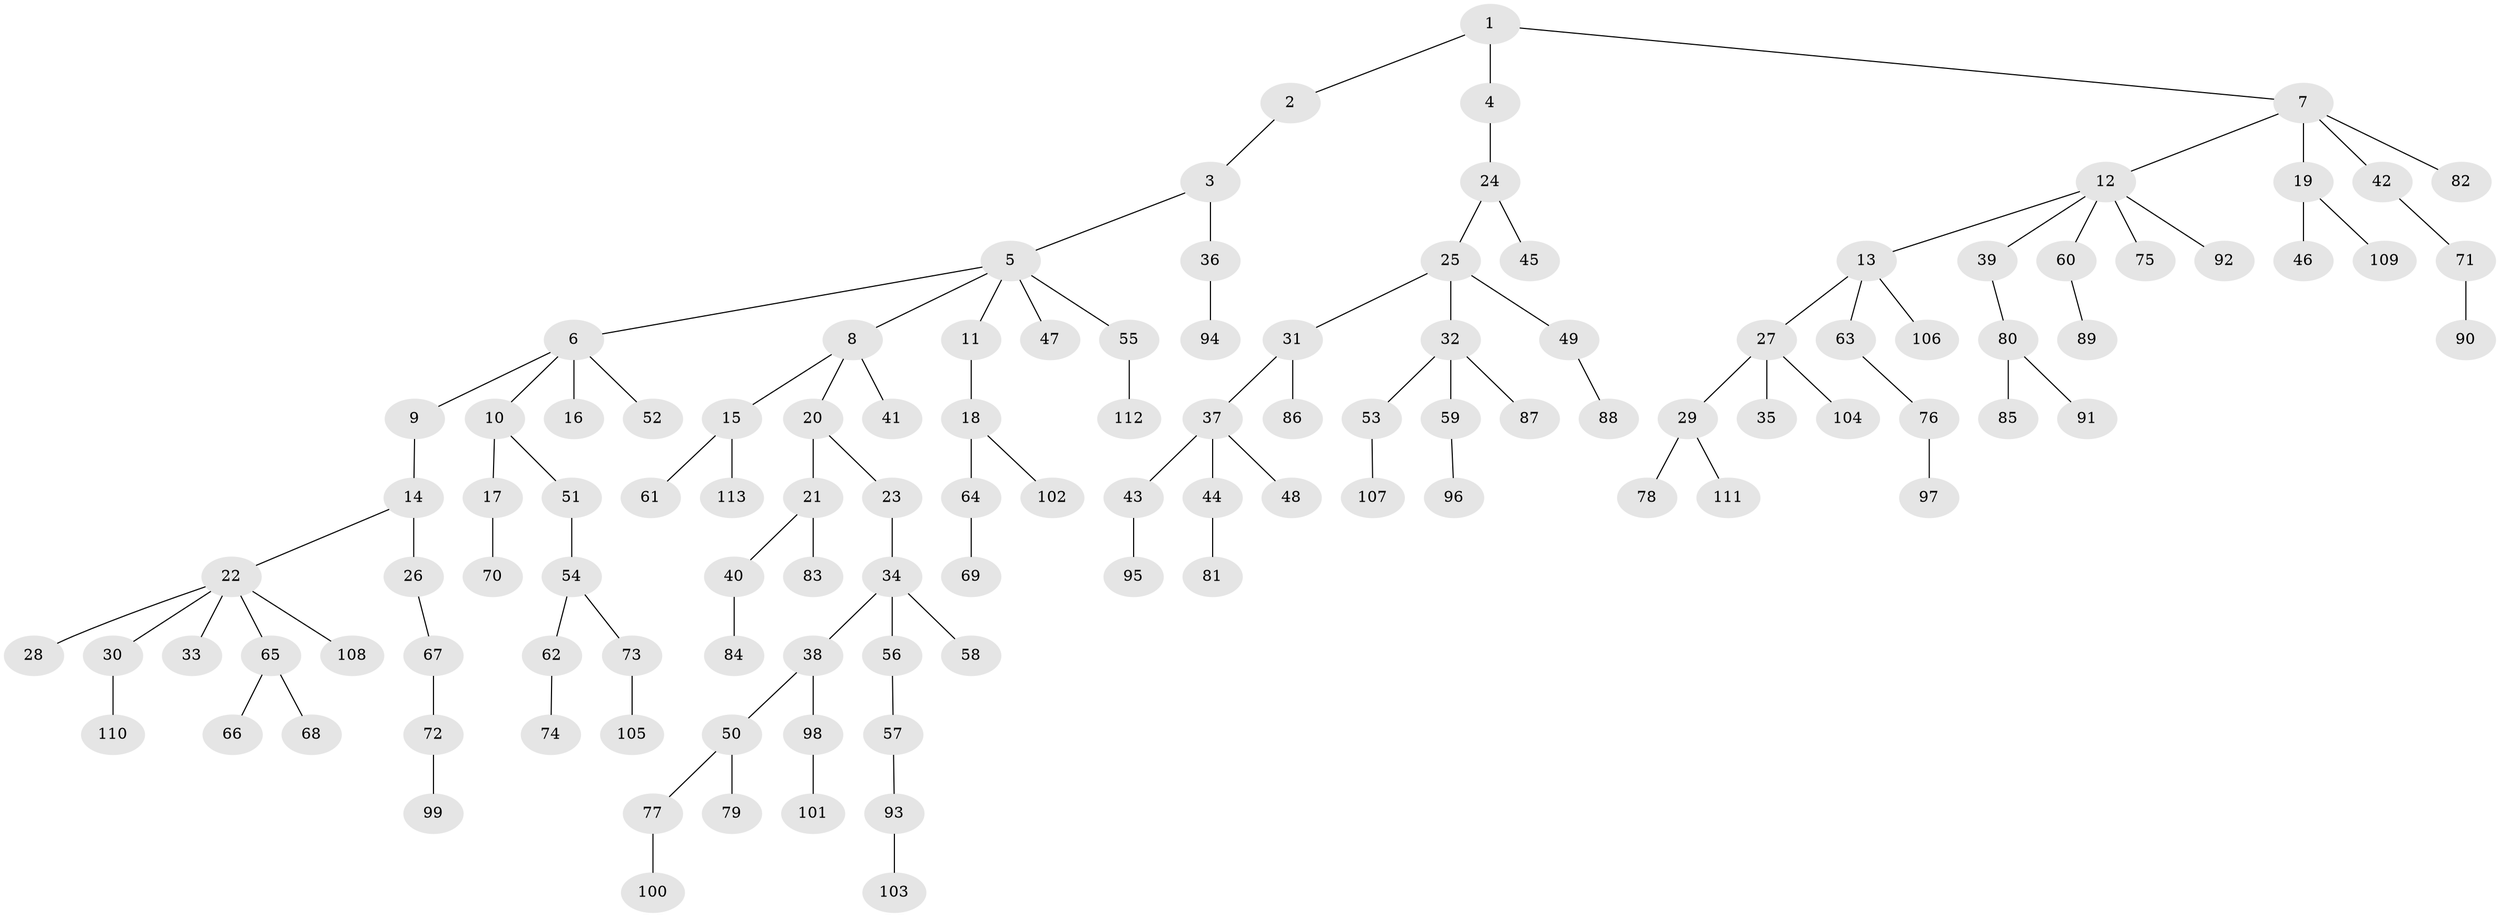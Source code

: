 // Generated by graph-tools (version 1.1) at 2025/02/03/09/25 03:02:21]
// undirected, 113 vertices, 112 edges
graph export_dot {
graph [start="1"]
  node [color=gray90,style=filled];
  1;
  2;
  3;
  4;
  5;
  6;
  7;
  8;
  9;
  10;
  11;
  12;
  13;
  14;
  15;
  16;
  17;
  18;
  19;
  20;
  21;
  22;
  23;
  24;
  25;
  26;
  27;
  28;
  29;
  30;
  31;
  32;
  33;
  34;
  35;
  36;
  37;
  38;
  39;
  40;
  41;
  42;
  43;
  44;
  45;
  46;
  47;
  48;
  49;
  50;
  51;
  52;
  53;
  54;
  55;
  56;
  57;
  58;
  59;
  60;
  61;
  62;
  63;
  64;
  65;
  66;
  67;
  68;
  69;
  70;
  71;
  72;
  73;
  74;
  75;
  76;
  77;
  78;
  79;
  80;
  81;
  82;
  83;
  84;
  85;
  86;
  87;
  88;
  89;
  90;
  91;
  92;
  93;
  94;
  95;
  96;
  97;
  98;
  99;
  100;
  101;
  102;
  103;
  104;
  105;
  106;
  107;
  108;
  109;
  110;
  111;
  112;
  113;
  1 -- 2;
  1 -- 4;
  1 -- 7;
  2 -- 3;
  3 -- 5;
  3 -- 36;
  4 -- 24;
  5 -- 6;
  5 -- 8;
  5 -- 11;
  5 -- 47;
  5 -- 55;
  6 -- 9;
  6 -- 10;
  6 -- 16;
  6 -- 52;
  7 -- 12;
  7 -- 19;
  7 -- 42;
  7 -- 82;
  8 -- 15;
  8 -- 20;
  8 -- 41;
  9 -- 14;
  10 -- 17;
  10 -- 51;
  11 -- 18;
  12 -- 13;
  12 -- 39;
  12 -- 60;
  12 -- 75;
  12 -- 92;
  13 -- 27;
  13 -- 63;
  13 -- 106;
  14 -- 22;
  14 -- 26;
  15 -- 61;
  15 -- 113;
  17 -- 70;
  18 -- 64;
  18 -- 102;
  19 -- 46;
  19 -- 109;
  20 -- 21;
  20 -- 23;
  21 -- 40;
  21 -- 83;
  22 -- 28;
  22 -- 30;
  22 -- 33;
  22 -- 65;
  22 -- 108;
  23 -- 34;
  24 -- 25;
  24 -- 45;
  25 -- 31;
  25 -- 32;
  25 -- 49;
  26 -- 67;
  27 -- 29;
  27 -- 35;
  27 -- 104;
  29 -- 78;
  29 -- 111;
  30 -- 110;
  31 -- 37;
  31 -- 86;
  32 -- 53;
  32 -- 59;
  32 -- 87;
  34 -- 38;
  34 -- 56;
  34 -- 58;
  36 -- 94;
  37 -- 43;
  37 -- 44;
  37 -- 48;
  38 -- 50;
  38 -- 98;
  39 -- 80;
  40 -- 84;
  42 -- 71;
  43 -- 95;
  44 -- 81;
  49 -- 88;
  50 -- 77;
  50 -- 79;
  51 -- 54;
  53 -- 107;
  54 -- 62;
  54 -- 73;
  55 -- 112;
  56 -- 57;
  57 -- 93;
  59 -- 96;
  60 -- 89;
  62 -- 74;
  63 -- 76;
  64 -- 69;
  65 -- 66;
  65 -- 68;
  67 -- 72;
  71 -- 90;
  72 -- 99;
  73 -- 105;
  76 -- 97;
  77 -- 100;
  80 -- 85;
  80 -- 91;
  93 -- 103;
  98 -- 101;
}
